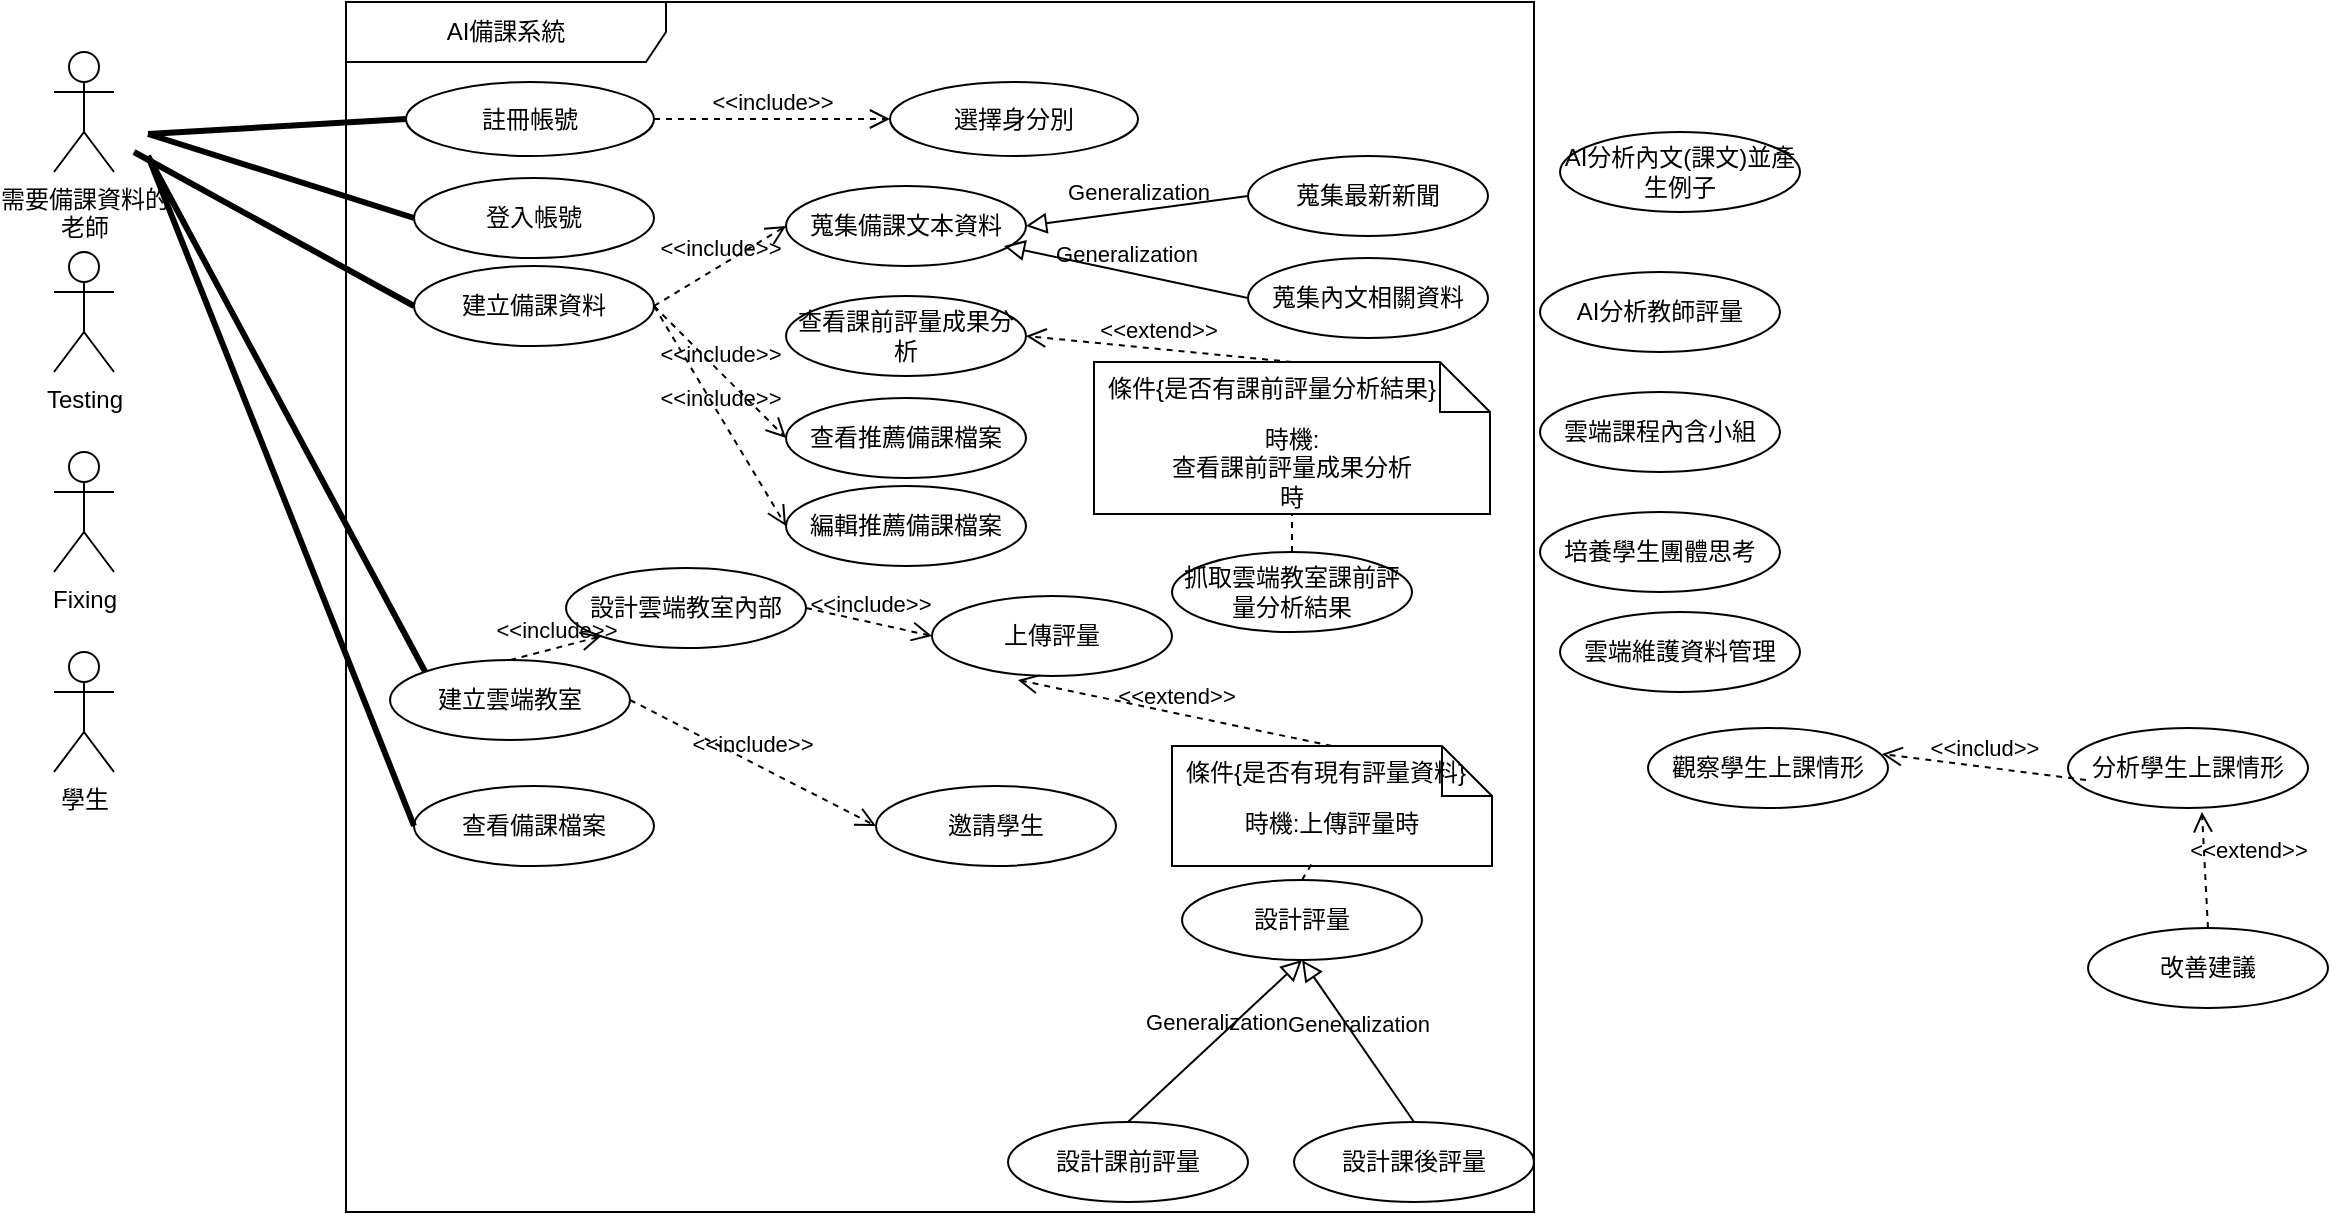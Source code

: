<mxfile>
    <diagram name="第 1 页" id="czv0dz-GBIxx080b_6wI">
        <mxGraphModel dx="816" dy="1475" grid="1" gridSize="11" guides="1" tooltips="1" connect="1" arrows="1" fold="1" page="1" pageScale="1" pageWidth="827" pageHeight="1169" math="0" shadow="0">
            <root>
                <mxCell id="0"/>
                <mxCell id="1" parent="0"/>
                <mxCell id="lKGrQ2MK0r0M78TdMLY--1" value="需要備課資料的&lt;div&gt;老師&lt;/div&gt;&lt;div&gt;&lt;br&gt;&lt;/div&gt;" style="shape=umlActor;verticalLabelPosition=bottom;verticalAlign=top;html=1;" parent="1" vertex="1">
                    <mxGeometry x="30" y="-360" width="30" height="60" as="geometry"/>
                </mxCell>
                <mxCell id="lKGrQ2MK0r0M78TdMLY--4" value="Testing" style="shape=umlActor;verticalLabelPosition=bottom;verticalAlign=top;html=1;" parent="1" vertex="1">
                    <mxGeometry x="30" y="-260" width="30" height="60" as="geometry"/>
                </mxCell>
                <mxCell id="lKGrQ2MK0r0M78TdMLY--5" value="Fixing" style="shape=umlActor;verticalLabelPosition=bottom;verticalAlign=top;html=1;" parent="1" vertex="1">
                    <mxGeometry x="30" y="-160" width="30" height="60" as="geometry"/>
                </mxCell>
                <mxCell id="Dm8r0YIzHr2bbyU3Pss4-1" value="AI備課系統" style="shape=umlFrame;whiteSpace=wrap;html=1;pointerEvents=0;recursiveResize=0;container=1;collapsible=0;width=160;" parent="1" vertex="1">
                    <mxGeometry x="176" y="-385" width="594" height="605" as="geometry"/>
                </mxCell>
                <mxCell id="8fR5_x-3oUHtHIp3af_6-4" value="登入帳號" style="ellipse;html=1;whiteSpace=wrap;" parent="Dm8r0YIzHr2bbyU3Pss4-1" vertex="1">
                    <mxGeometry x="34" y="88" width="120" height="40" as="geometry"/>
                </mxCell>
                <mxCell id="8fR5_x-3oUHtHIp3af_6-3" value="&lt;div&gt;蒐集備課文本資料&lt;/div&gt;" style="ellipse;html=1;whiteSpace=wrap;" parent="Dm8r0YIzHr2bbyU3Pss4-1" vertex="1">
                    <mxGeometry x="220" y="92" width="120" height="40" as="geometry"/>
                </mxCell>
                <mxCell id="8fR5_x-3oUHtHIp3af_6-7" value="蒐集最新新聞" style="ellipse;html=1;whiteSpace=wrap;" parent="Dm8r0YIzHr2bbyU3Pss4-1" vertex="1">
                    <mxGeometry x="451" y="77" width="120" height="40" as="geometry"/>
                </mxCell>
                <mxCell id="8fR5_x-3oUHtHIp3af_6-8" value="蒐集內文相關資料" style="ellipse;html=1;whiteSpace=wrap;" parent="Dm8r0YIzHr2bbyU3Pss4-1" vertex="1">
                    <mxGeometry x="451" y="128" width="120" height="40" as="geometry"/>
                </mxCell>
                <mxCell id="2" value="註冊帳號" style="ellipse;html=1;whiteSpace=wrap;" vertex="1" parent="Dm8r0YIzHr2bbyU3Pss4-1">
                    <mxGeometry x="30" y="40" width="124" height="37" as="geometry"/>
                </mxCell>
                <mxCell id="3" value="選擇身分別" style="ellipse;html=1;whiteSpace=wrap;" vertex="1" parent="Dm8r0YIzHr2bbyU3Pss4-1">
                    <mxGeometry x="272" y="40" width="124" height="37" as="geometry"/>
                </mxCell>
                <mxCell id="4" value="&amp;lt;&amp;lt;include&amp;gt;&amp;gt;" style="endArrow=open;startArrow=none;endFill=0;startFill=0;endSize=8;html=1;verticalAlign=bottom;dashed=1;labelBackgroundColor=none;rounded=0;exitX=1;exitY=0.5;exitDx=0;exitDy=0;entryX=0;entryY=0.5;entryDx=0;entryDy=0;" edge="1" parent="Dm8r0YIzHr2bbyU3Pss4-1" source="2" target="3">
                    <mxGeometry width="160" relative="1" as="geometry">
                        <mxPoint x="260" y="321" as="sourcePoint"/>
                        <mxPoint x="239" y="59" as="targetPoint"/>
                    </mxGeometry>
                </mxCell>
                <mxCell id="9" value="Generalization" style="endArrow=block;html=1;rounded=0;align=center;verticalAlign=bottom;endFill=0;labelBackgroundColor=none;endSize=8;entryX=1;entryY=0.5;entryDx=0;entryDy=0;exitX=0;exitY=0.5;exitDx=0;exitDy=0;" edge="1" parent="Dm8r0YIzHr2bbyU3Pss4-1" source="8fR5_x-3oUHtHIp3af_6-7" target="8fR5_x-3oUHtHIp3af_6-3">
                    <mxGeometry relative="1" as="geometry">
                        <mxPoint x="198" y="200" as="sourcePoint"/>
                        <mxPoint x="203" y="260" as="targetPoint"/>
                        <Array as="points"/>
                    </mxGeometry>
                </mxCell>
                <mxCell id="10" value="" style="resizable=0;html=1;align=center;verticalAlign=top;labelBackgroundColor=none;" connectable="0" vertex="1" parent="9">
                    <mxGeometry relative="1" as="geometry"/>
                </mxCell>
                <mxCell id="11" value="Generalization" style="endArrow=block;html=1;rounded=0;align=center;verticalAlign=bottom;endFill=0;labelBackgroundColor=none;endSize=8;exitX=0;exitY=0.5;exitDx=0;exitDy=0;entryX=0.908;entryY=0.75;entryDx=0;entryDy=0;entryPerimeter=0;" edge="1" parent="Dm8r0YIzHr2bbyU3Pss4-1" source="8fR5_x-3oUHtHIp3af_6-8" target="8fR5_x-3oUHtHIp3af_6-3">
                    <mxGeometry relative="1" as="geometry">
                        <mxPoint x="261" y="141" as="sourcePoint"/>
                        <mxPoint x="143" y="209" as="targetPoint"/>
                        <Array as="points"/>
                    </mxGeometry>
                </mxCell>
                <mxCell id="12" value="" style="resizable=0;html=1;align=center;verticalAlign=top;labelBackgroundColor=none;" connectable="0" vertex="1" parent="11">
                    <mxGeometry relative="1" as="geometry"/>
                </mxCell>
                <mxCell id="14" value="建立雲端教室" style="ellipse;html=1;whiteSpace=wrap;" vertex="1" parent="Dm8r0YIzHr2bbyU3Pss4-1">
                    <mxGeometry x="22" y="329" width="120" height="40" as="geometry"/>
                </mxCell>
                <mxCell id="15" value="邀請學生" style="ellipse;html=1;whiteSpace=wrap;" vertex="1" parent="Dm8r0YIzHr2bbyU3Pss4-1">
                    <mxGeometry x="265" y="392" width="120" height="40" as="geometry"/>
                </mxCell>
                <mxCell id="16" value="&amp;lt;&amp;lt;include&amp;gt;&amp;gt;" style="endArrow=open;startArrow=none;endFill=0;startFill=0;endSize=8;html=1;verticalAlign=bottom;dashed=1;labelBackgroundColor=none;rounded=0;exitX=1;exitY=0.5;exitDx=0;exitDy=0;entryX=0;entryY=0.5;entryDx=0;entryDy=0;" edge="1" parent="Dm8r0YIzHr2bbyU3Pss4-1" source="14" target="15">
                    <mxGeometry width="160" relative="1" as="geometry">
                        <mxPoint x="154" y="231" as="sourcePoint"/>
                        <mxPoint x="272" y="231" as="targetPoint"/>
                        <mxPoint as="offset"/>
                    </mxGeometry>
                </mxCell>
                <mxCell id="18" value="建立備課資料" style="ellipse;html=1;whiteSpace=wrap;" vertex="1" parent="Dm8r0YIzHr2bbyU3Pss4-1">
                    <mxGeometry x="34" y="132" width="120" height="40" as="geometry"/>
                </mxCell>
                <mxCell id="19" value="&amp;lt;&amp;lt;include&amp;gt;&amp;gt;" style="endArrow=open;startArrow=none;endFill=0;startFill=0;endSize=8;html=1;verticalAlign=bottom;dashed=1;labelBackgroundColor=none;rounded=0;exitX=1;exitY=0.5;exitDx=0;exitDy=0;entryX=0;entryY=0.5;entryDx=0;entryDy=0;" edge="1" parent="Dm8r0YIzHr2bbyU3Pss4-1" source="18" target="8fR5_x-3oUHtHIp3af_6-3">
                    <mxGeometry width="160" relative="1" as="geometry">
                        <mxPoint x="165" y="69.5" as="sourcePoint"/>
                        <mxPoint x="283" y="69.5" as="targetPoint"/>
                    </mxGeometry>
                </mxCell>
                <mxCell id="20" value="查看推薦備課檔案" style="ellipse;html=1;whiteSpace=wrap;" vertex="1" parent="Dm8r0YIzHr2bbyU3Pss4-1">
                    <mxGeometry x="220" y="198" width="120" height="40" as="geometry"/>
                </mxCell>
                <mxCell id="21" value="&lt;div&gt;查看課前評量成果分析&lt;/div&gt;" style="ellipse;html=1;whiteSpace=wrap;" vertex="1" parent="Dm8r0YIzHr2bbyU3Pss4-1">
                    <mxGeometry x="220" y="147" width="120" height="40" as="geometry"/>
                </mxCell>
                <mxCell id="22" value="編輯推薦備課檔案" style="ellipse;html=1;whiteSpace=wrap;" vertex="1" parent="Dm8r0YIzHr2bbyU3Pss4-1">
                    <mxGeometry x="220" y="242" width="120" height="40" as="geometry"/>
                </mxCell>
                <mxCell id="26" value="&amp;lt;&amp;lt;include&amp;gt;&amp;gt;" style="endArrow=open;startArrow=none;endFill=0;startFill=0;endSize=8;html=1;verticalAlign=bottom;dashed=1;labelBackgroundColor=none;rounded=0;exitX=1;exitY=0.5;exitDx=0;exitDy=0;entryX=0;entryY=0.5;entryDx=0;entryDy=0;" edge="1" parent="Dm8r0YIzHr2bbyU3Pss4-1" source="18" target="22">
                    <mxGeometry width="160" relative="1" as="geometry">
                        <mxPoint x="110" y="249" as="sourcePoint"/>
                        <mxPoint x="143" y="209" as="targetPoint"/>
                    </mxGeometry>
                </mxCell>
                <mxCell id="29" value="&amp;lt;&amp;lt;include&amp;gt;&amp;gt;" style="endArrow=open;startArrow=none;endFill=0;startFill=0;endSize=8;html=1;verticalAlign=bottom;dashed=1;labelBackgroundColor=none;rounded=0;exitX=1;exitY=0.5;exitDx=0;exitDy=0;entryX=0;entryY=0.5;entryDx=0;entryDy=0;" edge="1" parent="Dm8r0YIzHr2bbyU3Pss4-1" source="18" target="20">
                    <mxGeometry width="160" relative="1" as="geometry">
                        <mxPoint x="88" y="271" as="sourcePoint"/>
                        <mxPoint x="121" y="231" as="targetPoint"/>
                    </mxGeometry>
                </mxCell>
                <mxCell id="31" value="查看備課檔案" style="ellipse;html=1;whiteSpace=wrap;" vertex="1" parent="Dm8r0YIzHr2bbyU3Pss4-1">
                    <mxGeometry x="34" y="392" width="120" height="40" as="geometry"/>
                </mxCell>
                <mxCell id="23" value="設計評量" style="ellipse;html=1;whiteSpace=wrap;" vertex="1" parent="Dm8r0YIzHr2bbyU3Pss4-1">
                    <mxGeometry x="418" y="439" width="120" height="40" as="geometry"/>
                </mxCell>
                <mxCell id="24" value="設計課前評量" style="ellipse;html=1;whiteSpace=wrap;" vertex="1" parent="Dm8r0YIzHr2bbyU3Pss4-1">
                    <mxGeometry x="331" y="560" width="120" height="40" as="geometry"/>
                </mxCell>
                <mxCell id="25" value="設計課後評量" style="ellipse;html=1;whiteSpace=wrap;" vertex="1" parent="Dm8r0YIzHr2bbyU3Pss4-1">
                    <mxGeometry x="474" y="560" width="120" height="40" as="geometry"/>
                </mxCell>
                <mxCell id="35" value="Generalization" style="endArrow=block;html=1;rounded=0;align=center;verticalAlign=bottom;endFill=0;labelBackgroundColor=none;endSize=8;entryX=0.5;entryY=1;entryDx=0;entryDy=0;exitX=0.5;exitY=0;exitDx=0;exitDy=0;" edge="1" parent="Dm8r0YIzHr2bbyU3Pss4-1" source="25" target="23">
                    <mxGeometry relative="1" as="geometry">
                        <mxPoint x="264" y="484" as="sourcePoint"/>
                        <mxPoint x="141.96" y="466" as="targetPoint"/>
                        <Array as="points"/>
                    </mxGeometry>
                </mxCell>
                <mxCell id="36" value="" style="resizable=0;html=1;align=center;verticalAlign=top;labelBackgroundColor=none;" connectable="0" vertex="1" parent="35">
                    <mxGeometry relative="1" as="geometry"/>
                </mxCell>
                <mxCell id="37" value="Generalization" style="endArrow=block;html=1;rounded=0;align=center;verticalAlign=bottom;endFill=0;labelBackgroundColor=none;endSize=8;entryX=0.5;entryY=1;entryDx=0;entryDy=0;exitX=0.5;exitY=0;exitDx=0;exitDy=0;" edge="1" parent="Dm8r0YIzHr2bbyU3Pss4-1" source="24" target="23">
                    <mxGeometry relative="1" as="geometry">
                        <mxPoint x="281" y="505" as="sourcePoint"/>
                        <mxPoint x="161.96" y="459" as="targetPoint"/>
                        <Array as="points"/>
                    </mxGeometry>
                </mxCell>
                <mxCell id="38" value="" style="resizable=0;html=1;align=center;verticalAlign=top;labelBackgroundColor=none;" connectable="0" vertex="1" parent="37">
                    <mxGeometry relative="1" as="geometry"/>
                </mxCell>
                <mxCell id="ryS176TaE5lFz0hFWM8S-42" value="上傳評量" style="ellipse;html=1;whiteSpace=wrap;" vertex="1" parent="Dm8r0YIzHr2bbyU3Pss4-1">
                    <mxGeometry x="293" y="297" width="120" height="40" as="geometry"/>
                </mxCell>
                <mxCell id="ryS176TaE5lFz0hFWM8S-47" value="時機:&lt;div&gt;查看課前評量成果分析&lt;/div&gt;時" style="shape=note2;boundedLbl=1;whiteSpace=wrap;html=1;size=25;verticalAlign=top;align=center;" vertex="1" parent="Dm8r0YIzHr2bbyU3Pss4-1">
                    <mxGeometry x="374" y="180" width="198" height="76" as="geometry"/>
                </mxCell>
                <mxCell id="ryS176TaE5lFz0hFWM8S-48" value="條件{是否有課前評量分析結果}" style="resizeWidth=1;part=1;strokeColor=none;fillColor=none;align=left;spacingLeft=5;" vertex="1" parent="ryS176TaE5lFz0hFWM8S-47">
                    <mxGeometry width="198" height="25" relative="1" as="geometry"/>
                </mxCell>
                <mxCell id="ryS176TaE5lFz0hFWM8S-46" value="&amp;lt;&amp;lt;extend&amp;gt;&amp;gt;" style="endArrow=open;startArrow=none;endFill=0;startFill=0;endSize=8;html=1;verticalAlign=bottom;dashed=1;labelBackgroundColor=none;rounded=0;exitX=0.5;exitY=0;exitDx=0;exitDy=0;entryX=1;entryY=0.5;entryDx=0;entryDy=0;" edge="1" parent="Dm8r0YIzHr2bbyU3Pss4-1" source="ryS176TaE5lFz0hFWM8S-48" target="21">
                    <mxGeometry width="160" relative="1" as="geometry">
                        <mxPoint x="-319" y="562" as="sourcePoint"/>
                        <mxPoint x="82" y="172" as="targetPoint"/>
                        <mxPoint as="offset"/>
                    </mxGeometry>
                </mxCell>
                <mxCell id="ryS176TaE5lFz0hFWM8S-53" value="設計雲端教室內部" style="ellipse;html=1;whiteSpace=wrap;" vertex="1" parent="Dm8r0YIzHr2bbyU3Pss4-1">
                    <mxGeometry x="110" y="283" width="120" height="40" as="geometry"/>
                </mxCell>
                <mxCell id="ryS176TaE5lFz0hFWM8S-56" value="&amp;lt;&amp;lt;include&amp;gt;&amp;gt;" style="endArrow=open;startArrow=none;endFill=0;startFill=0;endSize=8;html=1;verticalAlign=bottom;dashed=1;labelBackgroundColor=none;rounded=0;exitX=0.5;exitY=0;exitDx=0;exitDy=0;entryX=0;entryY=1;entryDx=0;entryDy=0;" edge="1" parent="Dm8r0YIzHr2bbyU3Pss4-1" source="14" target="ryS176TaE5lFz0hFWM8S-53">
                    <mxGeometry width="160" relative="1" as="geometry">
                        <mxPoint x="153" y="360" as="sourcePoint"/>
                        <mxPoint x="276" y="423" as="targetPoint"/>
                        <mxPoint as="offset"/>
                    </mxGeometry>
                </mxCell>
                <mxCell id="ryS176TaE5lFz0hFWM8S-57" value="抓取雲端教室課前評量分析結果" style="ellipse;html=1;whiteSpace=wrap;" vertex="1" parent="Dm8r0YIzHr2bbyU3Pss4-1">
                    <mxGeometry x="413" y="275" width="120" height="40" as="geometry"/>
                </mxCell>
                <mxCell id="ryS176TaE5lFz0hFWM8S-58" value="" style="endArrow=none;startArrow=none;endFill=0;startFill=0;endSize=8;html=1;verticalAlign=bottom;dashed=1;labelBackgroundColor=none;rounded=0;entryX=0.5;entryY=1;entryDx=0;entryDy=0;entryPerimeter=0;exitX=0.5;exitY=0;exitDx=0;exitDy=0;" edge="1" parent="Dm8r0YIzHr2bbyU3Pss4-1" source="ryS176TaE5lFz0hFWM8S-57" target="ryS176TaE5lFz0hFWM8S-47">
                    <mxGeometry width="160" relative="1" as="geometry">
                        <mxPoint x="473" y="264" as="sourcePoint"/>
                        <mxPoint x="436" y="339" as="targetPoint"/>
                        <mxPoint as="offset"/>
                    </mxGeometry>
                </mxCell>
                <mxCell id="ryS176TaE5lFz0hFWM8S-60" value="" style="endArrow=none;startArrow=none;endFill=0;startFill=0;endSize=8;html=1;verticalAlign=bottom;labelBackgroundColor=none;strokeWidth=3;rounded=0;entryX=0;entryY=0;entryDx=0;entryDy=0;" edge="1" parent="Dm8r0YIzHr2bbyU3Pss4-1" target="14">
                    <mxGeometry width="160" relative="1" as="geometry">
                        <mxPoint x="-99" y="77" as="sourcePoint"/>
                        <mxPoint x="63" y="275" as="targetPoint"/>
                    </mxGeometry>
                </mxCell>
                <mxCell id="ryS176TaE5lFz0hFWM8S-65" value="時機:上傳評量時" style="shape=note2;boundedLbl=1;whiteSpace=wrap;html=1;size=25;verticalAlign=top;align=center;" vertex="1" parent="Dm8r0YIzHr2bbyU3Pss4-1">
                    <mxGeometry x="413" y="372" width="160" height="60" as="geometry"/>
                </mxCell>
                <mxCell id="ryS176TaE5lFz0hFWM8S-66" value="條件{是否有現有評量資料}" style="resizeWidth=1;part=1;strokeColor=none;fillColor=none;align=left;spacingLeft=5;" vertex="1" parent="ryS176TaE5lFz0hFWM8S-65">
                    <mxGeometry width="160" height="25" relative="1" as="geometry"/>
                </mxCell>
                <mxCell id="ryS176TaE5lFz0hFWM8S-67" value="" style="endArrow=none;startArrow=none;endFill=0;startFill=0;endSize=8;html=1;verticalAlign=bottom;dashed=1;labelBackgroundColor=none;rounded=0;exitX=0.5;exitY=0;exitDx=0;exitDy=0;" edge="1" parent="Dm8r0YIzHr2bbyU3Pss4-1" source="23">
                    <mxGeometry width="160" relative="1" as="geometry">
                        <mxPoint x="452" y="343" as="sourcePoint"/>
                        <mxPoint x="484" y="429" as="targetPoint"/>
                        <mxPoint as="offset"/>
                    </mxGeometry>
                </mxCell>
                <mxCell id="ryS176TaE5lFz0hFWM8S-64" value="&amp;lt;&amp;lt;extend&amp;gt;&amp;gt;" style="endArrow=open;startArrow=none;endFill=0;startFill=0;endSize=8;html=1;verticalAlign=bottom;dashed=1;labelBackgroundColor=none;rounded=0;exitX=0.5;exitY=0;exitDx=0;exitDy=0;entryX=0.358;entryY=1.05;entryDx=0;entryDy=0;entryPerimeter=0;" edge="1" parent="Dm8r0YIzHr2bbyU3Pss4-1" source="ryS176TaE5lFz0hFWM8S-66" target="ryS176TaE5lFz0hFWM8S-42">
                    <mxGeometry width="160" relative="1" as="geometry">
                        <mxPoint x="-142" y="627" as="sourcePoint"/>
                        <mxPoint x="200.96" y="323" as="targetPoint"/>
                        <mxPoint as="offset"/>
                    </mxGeometry>
                </mxCell>
                <mxCell id="ryS176TaE5lFz0hFWM8S-68" value="&amp;lt;&amp;lt;include&amp;gt;&amp;gt;" style="endArrow=open;startArrow=none;endFill=0;startFill=0;endSize=8;html=1;verticalAlign=bottom;dashed=1;labelBackgroundColor=none;rounded=0;exitX=1;exitY=0.5;exitDx=0;exitDy=0;entryX=0;entryY=0.5;entryDx=0;entryDy=0;" edge="1" parent="Dm8r0YIzHr2bbyU3Pss4-1" source="ryS176TaE5lFz0hFWM8S-53" target="ryS176TaE5lFz0hFWM8S-42">
                    <mxGeometry width="160" relative="1" as="geometry">
                        <mxPoint x="153" y="360" as="sourcePoint"/>
                        <mxPoint x="276" y="423" as="targetPoint"/>
                        <mxPoint as="offset"/>
                    </mxGeometry>
                </mxCell>
                <mxCell id="Dm8r0YIzHr2bbyU3Pss4-9" value="培養學生團體思考" style="ellipse;html=1;whiteSpace=wrap;" parent="1" vertex="1">
                    <mxGeometry x="773" y="-130" width="120" height="40" as="geometry"/>
                </mxCell>
                <mxCell id="Dm8r0YIzHr2bbyU3Pss4-3" value="雲端課程內含小組&lt;span style=&quot;color: rgba(0, 0, 0, 0); font-family: monospace; font-size: 0px; text-align: start; text-wrap: nowrap;&quot;&gt;%3CmxGraphModel%3E%3Croot%3E%3CmxCell%20id%3D%220%22%2F%3E%3CmxCell%20id%3D%221%22%20parent%3D%220%22%2F%3E%3CmxCell%20id%3D%222%22%20value%3D%22%E9%9B%B2%E7%AB%AF%E7%B6%AD%E8%AD%B7%E8%B3%87%E6%96%99%E7%AE%A1%E7%90%86%22%20style%3D%22ellipse%3Bhtml%3D1%3BwhiteSpace%3Dwrap%3B%22%20vertex%3D%221%22%20parent%3D%221%22%3E%3CmxGeometry%20x%3D%22220%22%20y%3D%22-330%22%20width%3D%22120%22%20height%3D%2240%22%20as%3D%22geometry%22%2F%3E%3C%2FmxCell%3E%3C%2Froot%3E%3C%2FmxGraphModel%3E&lt;/span&gt;" style="ellipse;html=1;whiteSpace=wrap;" parent="1" vertex="1">
                    <mxGeometry x="773" y="-190" width="120" height="40" as="geometry"/>
                </mxCell>
                <mxCell id="Dm8r0YIzHr2bbyU3Pss4-5" value="AI分析教師評量" style="ellipse;html=1;whiteSpace=wrap;" parent="1" vertex="1">
                    <mxGeometry x="773" y="-250" width="120" height="40" as="geometry"/>
                </mxCell>
                <mxCell id="Dm8r0YIzHr2bbyU3Pss4-4" value="AI分析內文(課文)並產生例子" style="ellipse;html=1;whiteSpace=wrap;" parent="1" vertex="1">
                    <mxGeometry x="783" y="-320" width="120" height="40" as="geometry"/>
                </mxCell>
                <mxCell id="Dm8r0YIzHr2bbyU3Pss4-2" value="雲端維護資料管理" style="ellipse;html=1;whiteSpace=wrap;" parent="1" vertex="1">
                    <mxGeometry x="783" y="-80" width="120" height="40" as="geometry"/>
                </mxCell>
                <mxCell id="8fR5_x-3oUHtHIp3af_6-25" value="" style="endArrow=none;startArrow=none;endFill=0;startFill=0;endSize=8;html=1;verticalAlign=bottom;labelBackgroundColor=none;strokeWidth=3;rounded=0;entryX=0;entryY=0.5;entryDx=0;entryDy=0;" parent="1" target="18" edge="1">
                    <mxGeometry width="160" relative="1" as="geometry">
                        <mxPoint x="70" y="-310" as="sourcePoint"/>
                        <mxPoint x="230" y="-310" as="targetPoint"/>
                    </mxGeometry>
                </mxCell>
                <mxCell id="8fR5_x-3oUHtHIp3af_6-28" value="學生" style="shape=umlActor;verticalLabelPosition=bottom;verticalAlign=top;html=1;" parent="1" vertex="1">
                    <mxGeometry x="30" y="-60" width="30" height="60" as="geometry"/>
                </mxCell>
                <mxCell id="6" value="" style="endArrow=none;startArrow=none;endFill=0;startFill=0;endSize=8;html=1;verticalAlign=bottom;labelBackgroundColor=none;strokeWidth=3;rounded=0;entryX=0;entryY=0.5;entryDx=0;entryDy=0;" edge="1" parent="1" target="2">
                    <mxGeometry width="160" relative="1" as="geometry">
                        <mxPoint x="77" y="-319" as="sourcePoint"/>
                        <mxPoint x="231" y="-190" as="targetPoint"/>
                    </mxGeometry>
                </mxCell>
                <mxCell id="7" value="" style="endArrow=none;startArrow=none;endFill=0;startFill=0;endSize=8;html=1;verticalAlign=bottom;labelBackgroundColor=none;strokeWidth=3;rounded=0;entryX=0;entryY=0.5;entryDx=0;entryDy=0;" edge="1" parent="1" target="8fR5_x-3oUHtHIp3af_6-4">
                    <mxGeometry width="160" relative="1" as="geometry">
                        <mxPoint x="77" y="-319" as="sourcePoint"/>
                        <mxPoint x="242" y="-145" as="targetPoint"/>
                    </mxGeometry>
                </mxCell>
                <mxCell id="8fR5_x-3oUHtHIp3af_6-2" value="觀察學生上課情形" style="ellipse;html=1;whiteSpace=wrap;" parent="1" vertex="1">
                    <mxGeometry x="827" y="-22" width="120" height="40" as="geometry"/>
                </mxCell>
                <mxCell id="8fR5_x-3oUHtHIp3af_6-20" value="分析學生上課情形" style="ellipse;html=1;whiteSpace=wrap;" parent="1" vertex="1">
                    <mxGeometry x="1037" y="-22" width="120" height="40" as="geometry"/>
                </mxCell>
                <mxCell id="8fR5_x-3oUHtHIp3af_6-21" value="改善建議" style="ellipse;html=1;whiteSpace=wrap;" parent="1" vertex="1">
                    <mxGeometry x="1047" y="78" width="120" height="40" as="geometry"/>
                </mxCell>
                <mxCell id="8fR5_x-3oUHtHIp3af_6-24" value="&amp;lt;&amp;lt;includ&amp;gt;&amp;gt;" style="endArrow=open;startArrow=none;endFill=0;startFill=0;endSize=8;html=1;verticalAlign=bottom;dashed=1;labelBackgroundColor=none;rounded=0;exitX=0.075;exitY=0.65;exitDx=0;exitDy=0;exitPerimeter=0;entryX=0.975;entryY=0.325;entryDx=0;entryDy=0;entryPerimeter=0;" parent="1" source="8fR5_x-3oUHtHIp3af_6-20" edge="1" target="8fR5_x-3oUHtHIp3af_6-2">
                    <mxGeometry width="160" relative="1" as="geometry">
                        <mxPoint x="646" y="-12" as="sourcePoint"/>
                        <mxPoint x="326" y="-105" as="targetPoint"/>
                    </mxGeometry>
                </mxCell>
                <mxCell id="8fR5_x-3oUHtHIp3af_6-23" value="&amp;lt;&amp;lt;extend&amp;gt;&amp;gt;" style="endArrow=open;startArrow=none;endFill=0;startFill=0;endSize=8;html=1;verticalAlign=bottom;dashed=1;labelBackgroundColor=none;rounded=0;entryX=0.558;entryY=1.05;entryDx=0;entryDy=0;exitX=0.5;exitY=0;exitDx=0;exitDy=0;entryPerimeter=0;" parent="1" source="8fR5_x-3oUHtHIp3af_6-21" target="8fR5_x-3oUHtHIp3af_6-20" edge="1">
                    <mxGeometry x="-0.004" y="-22" width="160" relative="1" as="geometry">
                        <mxPoint x="466" y="-55" as="sourcePoint"/>
                        <mxPoint x="569" y="-22" as="targetPoint"/>
                        <mxPoint as="offset"/>
                    </mxGeometry>
                </mxCell>
                <mxCell id="34" value="" style="endArrow=none;startArrow=none;endFill=0;startFill=0;endSize=8;html=1;verticalAlign=bottom;labelBackgroundColor=none;strokeWidth=3;rounded=0;entryX=0;entryY=0.5;entryDx=0;entryDy=0;" edge="1" parent="1" target="31">
                    <mxGeometry width="160" relative="1" as="geometry">
                        <mxPoint x="77" y="-308" as="sourcePoint"/>
                        <mxPoint x="221" y="-55" as="targetPoint"/>
                    </mxGeometry>
                </mxCell>
            </root>
        </mxGraphModel>
    </diagram>
    <diagram id="Hlj2Er0pYJk4DCY3eQD_" name="第2頁">
        <mxGraphModel dx="816" dy="306" grid="1" gridSize="10" guides="1" tooltips="1" connect="1" arrows="1" fold="1" page="1" pageScale="1" pageWidth="827" pageHeight="1169" math="0" shadow="0">
            <root>
                <mxCell id="0"/>
                <mxCell id="1" parent="0"/>
            </root>
        </mxGraphModel>
    </diagram>
</mxfile>